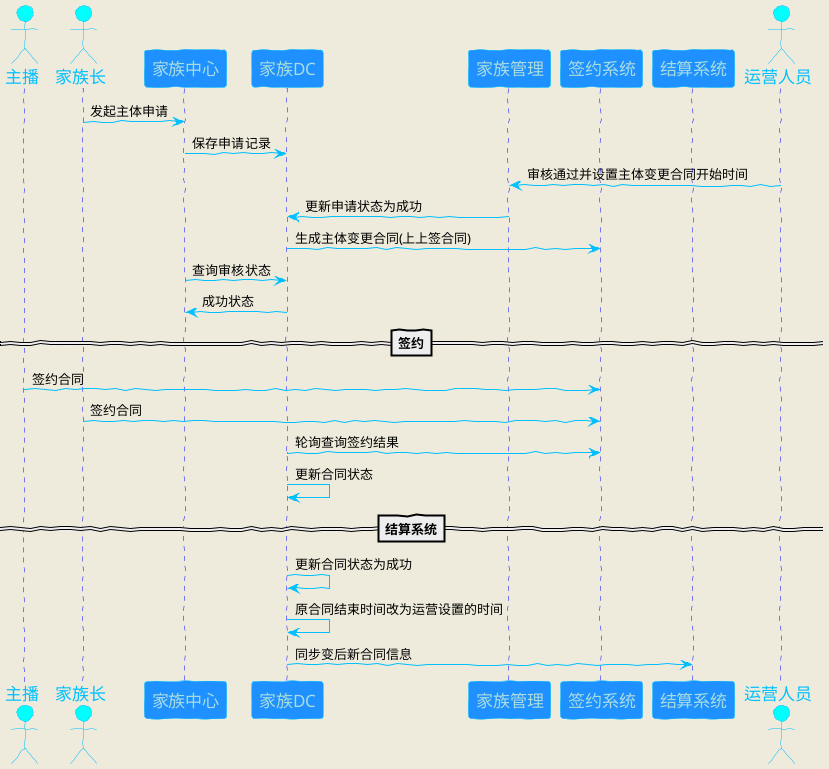 @startuml
skinparam backgroundColor #EEEBDC
skinparam handwritten true
skinparam sequence {
ArrowColor DeepSkyBlue
ActorBorderColor DeepSkyBlue
LifeLineBorderColor blue
LifeLineBackgroundColor #A9DCDF

ParticipantBorderColor DeepSkyBlue
ParticipantBackgroundColor DodgerBlue
ParticipantFontName Impact
ParticipantFontSize 17
ParticipantFontColor #A9DCDF

ActorBackgroundColor aqua
ActorFontColor DeepSkyBlue
ActorFontSize 17
ActorFontName Aapex
}

actor 主播
actor 家族长
家族长 -> 家族中心:发起主体申请
家族中心 -> 家族DC:保存申请记录

participant 家族管理
participant 签约系统
participant 结算系统
actor 运营人员
家族管理 <- 运营人员:审核通过并设置主体变更合同开始时间
家族管理 -> 家族DC:更新申请状态为成功
家族DC -> 签约系统:生成主体变更合同(上上签合同)

家族中心 -> 家族DC:查询审核状态
家族DC -> 家族中心:成功状态
==签约==
主播 -> 签约系统:签约合同
家族长 -> 签约系统:签约合同
家族DC -> 签约系统:轮询查询签约结果
家族DC -> 家族DC:更新合同状态
==结算系统==
家族DC -> 家族DC:更新合同状态为成功
家族DC -> 家族DC:原合同结束时间改为运营设置的时间
家族DC -> 结算系统:同步变后新合同信息
@enduml